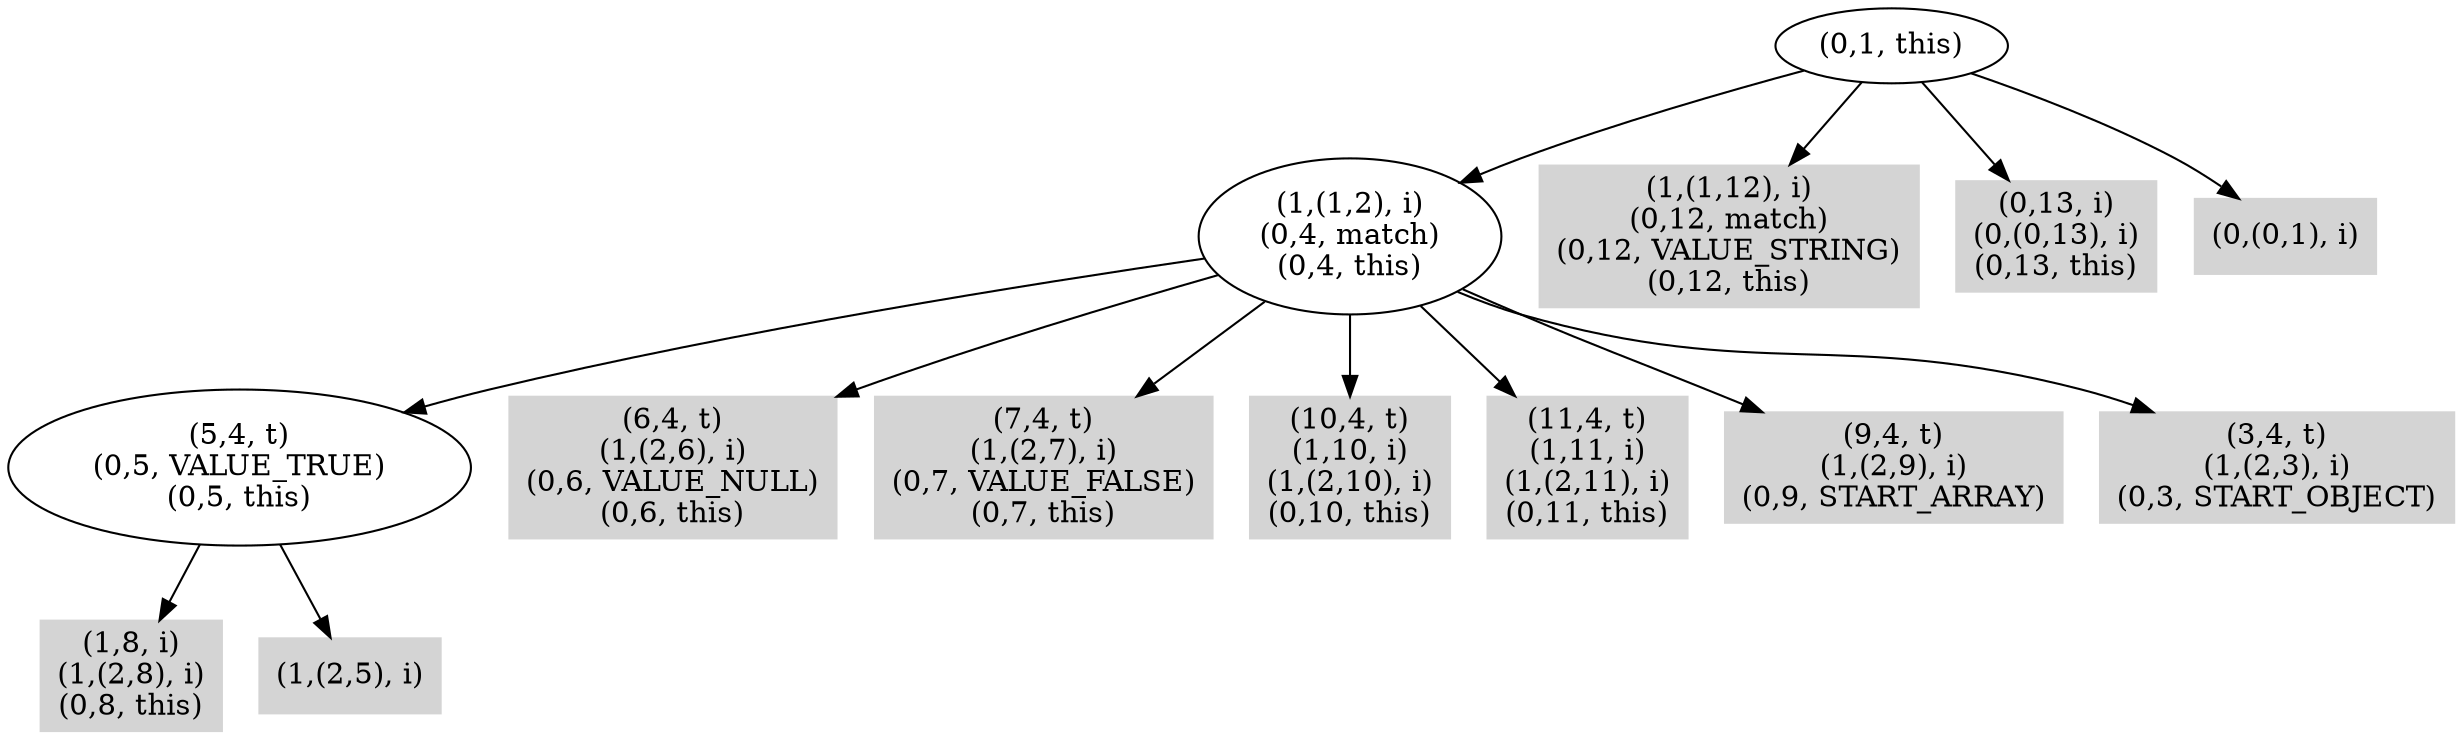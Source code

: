 digraph { 
377 [shape=box,style=filled,color=".0 .0 .83",label="(1,8, i)\n(1,(2,8), i)\n(0,8, this)"];
378 [shape=box,style=filled,color=".0 .0 .83",label="(1,(2,5), i)"];
379 [label="(5,4, t)\n(0,5, VALUE_TRUE)\n(0,5, this)"];
380 [shape=box,style=filled,color=".0 .0 .83",label="(6,4, t)\n(1,(2,6), i)\n(0,6, VALUE_NULL)\n(0,6, this)"];
381 [shape=box,style=filled,color=".0 .0 .83",label="(7,4, t)\n(1,(2,7), i)\n(0,7, VALUE_FALSE)\n(0,7, this)"];
382 [shape=box,style=filled,color=".0 .0 .83",label="(10,4, t)\n(1,10, i)\n(1,(2,10), i)\n(0,10, this)"];
383 [shape=box,style=filled,color=".0 .0 .83",label="(11,4, t)\n(1,11, i)\n(1,(2,11), i)\n(0,11, this)"];
384 [shape=box,style=filled,color=".0 .0 .83",label="(9,4, t)\n(1,(2,9), i)\n(0,9, START_ARRAY)"];
385 [shape=box,style=filled,color=".0 .0 .83",label="(3,4, t)\n(1,(2,3), i)\n(0,3, START_OBJECT)"];
386 [label="(1,(1,2), i)\n(0,4, match)\n(0,4, this)"];
387 [shape=box,style=filled,color=".0 .0 .83",label="(1,(1,12), i)\n(0,12, match)\n(0,12, VALUE_STRING)\n(0,12, this)"];
388 [shape=box,style=filled,color=".0 .0 .83",label="(0,13, i)\n(0,(0,13), i)\n(0,13, this)"];
389 [shape=box,style=filled,color=".0 .0 .83",label="(0,(0,1), i)"];
390 [label="(0,1, this)"];
379 -> 377;
379 -> 378;
386 -> 379;
386 -> 380;
386 -> 381;
386 -> 382;
386 -> 383;
386 -> 384;
386 -> 385;
390 -> 386;
390 -> 387;
390 -> 388;
390 -> 389;
}